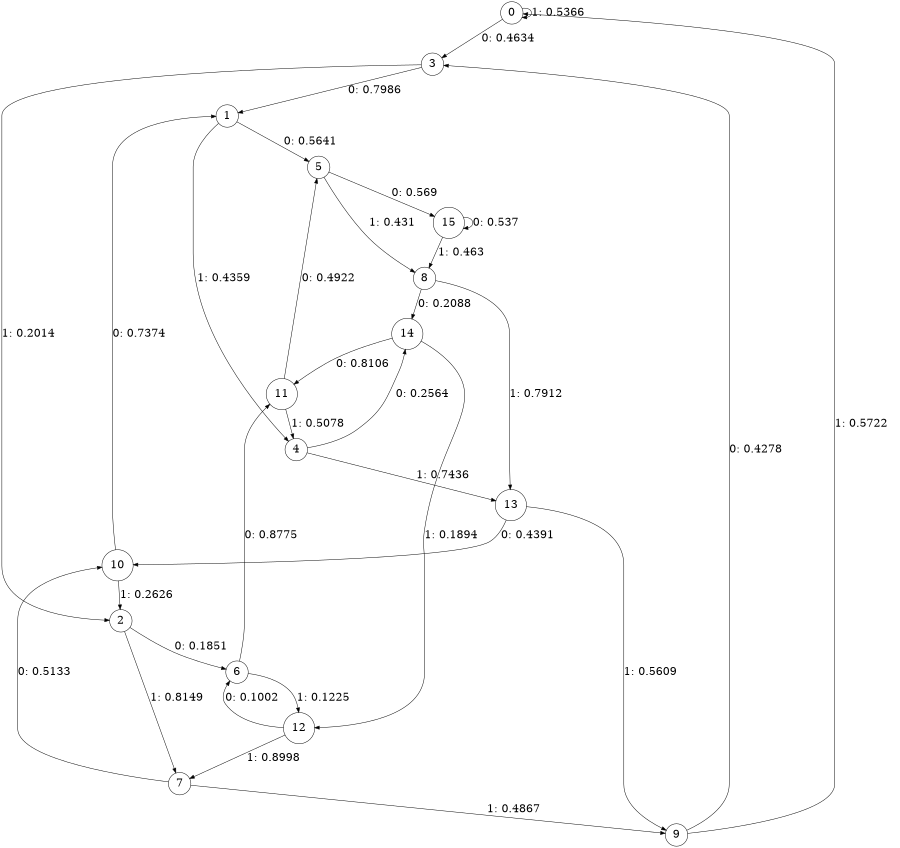 digraph "ch7concat_phase3_L4" {
size = "6,8.5";
ratio = "fill";
node [shape = circle];
node [fontsize = 24];
edge [fontsize = 24];
0 -> 3 [label = "0: 0.4634   "];
0 -> 0 [label = "1: 0.5366   "];
1 -> 5 [label = "0: 0.5641   "];
1 -> 4 [label = "1: 0.4359   "];
2 -> 6 [label = "0: 0.1851   "];
2 -> 7 [label = "1: 0.8149   "];
3 -> 1 [label = "0: 0.7986   "];
3 -> 2 [label = "1: 0.2014   "];
4 -> 14 [label = "0: 0.2564   "];
4 -> 13 [label = "1: 0.7436   "];
5 -> 15 [label = "0: 0.569    "];
5 -> 8 [label = "1: 0.431    "];
6 -> 11 [label = "0: 0.8775   "];
6 -> 12 [label = "1: 0.1225   "];
7 -> 10 [label = "0: 0.5133   "];
7 -> 9 [label = "1: 0.4867   "];
8 -> 14 [label = "0: 0.2088   "];
8 -> 13 [label = "1: 0.7912   "];
9 -> 3 [label = "0: 0.4278   "];
9 -> 0 [label = "1: 0.5722   "];
10 -> 1 [label = "0: 0.7374   "];
10 -> 2 [label = "1: 0.2626   "];
11 -> 5 [label = "0: 0.4922   "];
11 -> 4 [label = "1: 0.5078   "];
12 -> 6 [label = "0: 0.1002   "];
12 -> 7 [label = "1: 0.8998   "];
13 -> 10 [label = "0: 0.4391   "];
13 -> 9 [label = "1: 0.5609   "];
14 -> 11 [label = "0: 0.8106   "];
14 -> 12 [label = "1: 0.1894   "];
15 -> 15 [label = "0: 0.537    "];
15 -> 8 [label = "1: 0.463    "];
}